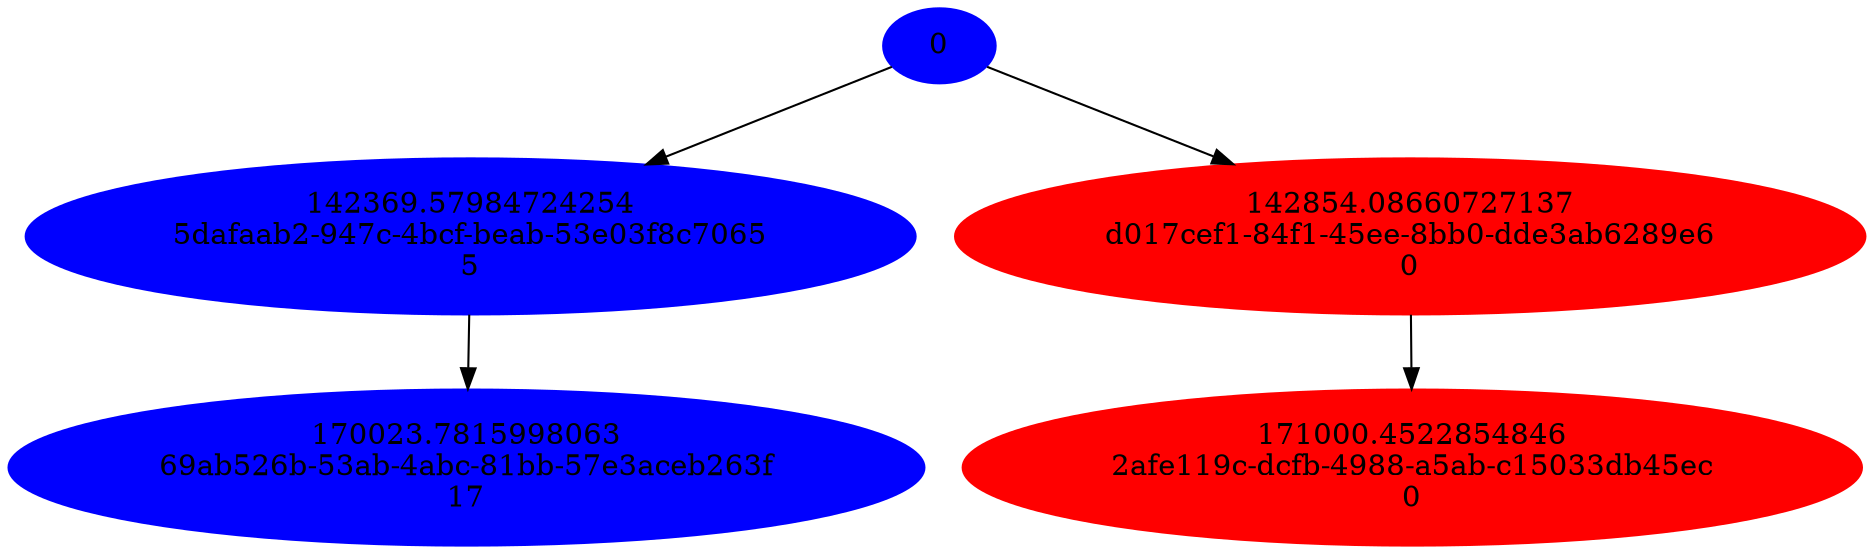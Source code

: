 // Tree
digraph {
	0 [label=0 color=blue style=filled]
	"5dafaab2-947c-4bcf-beab-53e03f8c7065" [label="142369.57984724254
5dafaab2-947c-4bcf-beab-53e03f8c7065
5" color=blue style=filled]
	"d017cef1-84f1-45ee-8bb0-dde3ab6289e6" [label="142854.08660727137
d017cef1-84f1-45ee-8bb0-dde3ab6289e6
0" color=red style=filled]
	"69ab526b-53ab-4abc-81bb-57e3aceb263f" [label="170023.7815998063
69ab526b-53ab-4abc-81bb-57e3aceb263f
17" color=blue style=filled]
	"2afe119c-dcfb-4988-a5ab-c15033db45ec" [label="171000.4522854846
2afe119c-dcfb-4988-a5ab-c15033db45ec
0" color=red style=filled]
	0 -> "5dafaab2-947c-4bcf-beab-53e03f8c7065"
	0 -> "d017cef1-84f1-45ee-8bb0-dde3ab6289e6"
	"5dafaab2-947c-4bcf-beab-53e03f8c7065" -> "69ab526b-53ab-4abc-81bb-57e3aceb263f"
	"d017cef1-84f1-45ee-8bb0-dde3ab6289e6" -> "2afe119c-dcfb-4988-a5ab-c15033db45ec"
}
